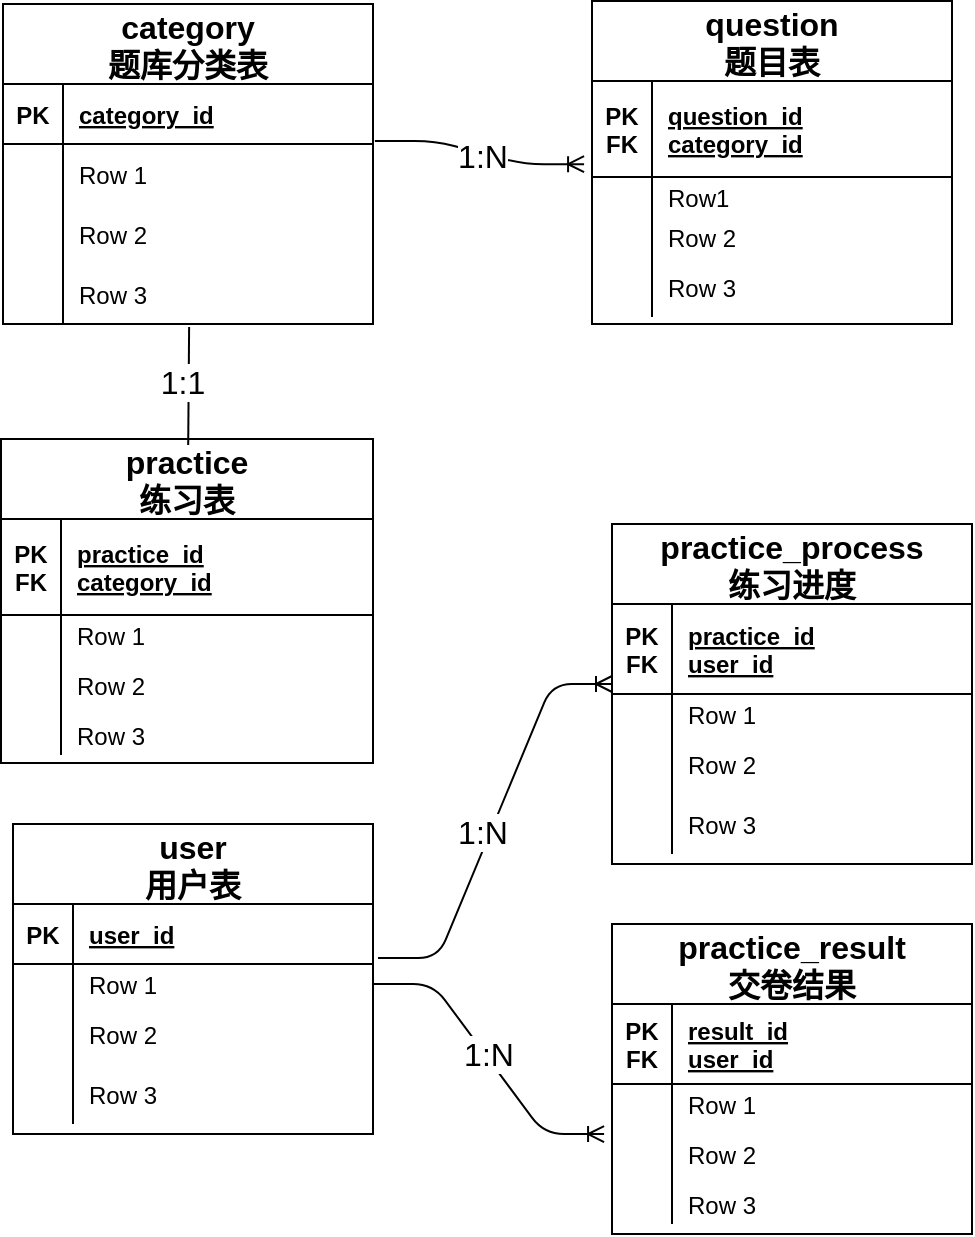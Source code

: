 <mxfile version="14.4.2" type="github">
  <diagram id="R2lEEEUBdFMjLlhIrx00" name="Page-1">
    <mxGraphModel dx="946" dy="647" grid="1" gridSize="10" guides="1" tooltips="1" connect="1" arrows="1" fold="1" page="1" pageScale="1" pageWidth="850" pageHeight="1100" math="0" shadow="0" extFonts="Permanent Marker^https://fonts.googleapis.com/css?family=Permanent+Marker">
      <root>
        <mxCell id="0" />
        <mxCell id="1" parent="0" />
        <mxCell id="poez0ldSHQT0EuFKXNPQ-17" value="category&#xa;题库分类表" style="shape=table;startSize=40;container=1;collapsible=1;childLayout=tableLayout;fixedRows=1;rowLines=0;fontStyle=1;align=center;resizeLast=1;fontSize=16;" vertex="1" parent="1">
          <mxGeometry x="65.5" y="200" width="185" height="160" as="geometry" />
        </mxCell>
        <mxCell id="poez0ldSHQT0EuFKXNPQ-18" value="" style="shape=partialRectangle;collapsible=0;dropTarget=0;pointerEvents=0;fillColor=none;top=0;left=0;bottom=1;right=0;points=[[0,0.5],[1,0.5]];portConstraint=eastwest;" vertex="1" parent="poez0ldSHQT0EuFKXNPQ-17">
          <mxGeometry y="40" width="185" height="30" as="geometry" />
        </mxCell>
        <mxCell id="poez0ldSHQT0EuFKXNPQ-19" value="PK" style="shape=partialRectangle;connectable=0;fillColor=none;top=0;left=0;bottom=0;right=0;fontStyle=1;overflow=hidden;" vertex="1" parent="poez0ldSHQT0EuFKXNPQ-18">
          <mxGeometry width="30" height="30" as="geometry" />
        </mxCell>
        <mxCell id="poez0ldSHQT0EuFKXNPQ-20" value="category_id" style="shape=partialRectangle;connectable=0;fillColor=none;top=0;left=0;bottom=0;right=0;align=left;spacingLeft=6;fontStyle=5;overflow=hidden;" vertex="1" parent="poez0ldSHQT0EuFKXNPQ-18">
          <mxGeometry x="30" width="155" height="30" as="geometry" />
        </mxCell>
        <mxCell id="poez0ldSHQT0EuFKXNPQ-21" value="" style="shape=partialRectangle;collapsible=0;dropTarget=0;pointerEvents=0;fillColor=none;top=0;left=0;bottom=0;right=0;points=[[0,0.5],[1,0.5]];portConstraint=eastwest;" vertex="1" parent="poez0ldSHQT0EuFKXNPQ-17">
          <mxGeometry y="70" width="185" height="30" as="geometry" />
        </mxCell>
        <mxCell id="poez0ldSHQT0EuFKXNPQ-22" value="" style="shape=partialRectangle;connectable=0;fillColor=none;top=0;left=0;bottom=0;right=0;editable=1;overflow=hidden;" vertex="1" parent="poez0ldSHQT0EuFKXNPQ-21">
          <mxGeometry width="30" height="30" as="geometry" />
        </mxCell>
        <mxCell id="poez0ldSHQT0EuFKXNPQ-23" value="Row 1" style="shape=partialRectangle;connectable=0;fillColor=none;top=0;left=0;bottom=0;right=0;align=left;spacingLeft=6;overflow=hidden;" vertex="1" parent="poez0ldSHQT0EuFKXNPQ-21">
          <mxGeometry x="30" width="155" height="30" as="geometry" />
        </mxCell>
        <mxCell id="poez0ldSHQT0EuFKXNPQ-24" value="" style="shape=partialRectangle;collapsible=0;dropTarget=0;pointerEvents=0;fillColor=none;top=0;left=0;bottom=0;right=0;points=[[0,0.5],[1,0.5]];portConstraint=eastwest;" vertex="1" parent="poez0ldSHQT0EuFKXNPQ-17">
          <mxGeometry y="100" width="185" height="30" as="geometry" />
        </mxCell>
        <mxCell id="poez0ldSHQT0EuFKXNPQ-25" value="" style="shape=partialRectangle;connectable=0;fillColor=none;top=0;left=0;bottom=0;right=0;editable=1;overflow=hidden;" vertex="1" parent="poez0ldSHQT0EuFKXNPQ-24">
          <mxGeometry width="30" height="30" as="geometry" />
        </mxCell>
        <mxCell id="poez0ldSHQT0EuFKXNPQ-26" value="Row 2" style="shape=partialRectangle;connectable=0;fillColor=none;top=0;left=0;bottom=0;right=0;align=left;spacingLeft=6;overflow=hidden;" vertex="1" parent="poez0ldSHQT0EuFKXNPQ-24">
          <mxGeometry x="30" width="155" height="30" as="geometry" />
        </mxCell>
        <mxCell id="poez0ldSHQT0EuFKXNPQ-27" value="" style="shape=partialRectangle;collapsible=0;dropTarget=0;pointerEvents=0;fillColor=none;top=0;left=0;bottom=0;right=0;points=[[0,0.5],[1,0.5]];portConstraint=eastwest;" vertex="1" parent="poez0ldSHQT0EuFKXNPQ-17">
          <mxGeometry y="130" width="185" height="30" as="geometry" />
        </mxCell>
        <mxCell id="poez0ldSHQT0EuFKXNPQ-28" value="" style="shape=partialRectangle;connectable=0;fillColor=none;top=0;left=0;bottom=0;right=0;editable=1;overflow=hidden;" vertex="1" parent="poez0ldSHQT0EuFKXNPQ-27">
          <mxGeometry width="30" height="30" as="geometry" />
        </mxCell>
        <mxCell id="poez0ldSHQT0EuFKXNPQ-29" value="Row 3" style="shape=partialRectangle;connectable=0;fillColor=none;top=0;left=0;bottom=0;right=0;align=left;spacingLeft=6;overflow=hidden;" vertex="1" parent="poez0ldSHQT0EuFKXNPQ-27">
          <mxGeometry x="30" width="155" height="30" as="geometry" />
        </mxCell>
        <mxCell id="poez0ldSHQT0EuFKXNPQ-30" value="question&#xa;题目表" style="shape=table;startSize=40;container=1;collapsible=1;childLayout=tableLayout;fixedRows=1;rowLines=0;fontStyle=1;align=center;resizeLast=1;fontSize=16;" vertex="1" parent="1">
          <mxGeometry x="360" y="198.5" width="180" height="161.5" as="geometry" />
        </mxCell>
        <mxCell id="poez0ldSHQT0EuFKXNPQ-31" value="" style="shape=partialRectangle;collapsible=0;dropTarget=0;pointerEvents=0;fillColor=none;top=0;left=0;bottom=1;right=0;points=[[0,0.5],[1,0.5]];portConstraint=eastwest;" vertex="1" parent="poez0ldSHQT0EuFKXNPQ-30">
          <mxGeometry y="40" width="180" height="48" as="geometry" />
        </mxCell>
        <mxCell id="poez0ldSHQT0EuFKXNPQ-32" value="PK&#xa;FK" style="shape=partialRectangle;connectable=0;fillColor=none;top=0;left=0;bottom=0;right=0;fontStyle=1;overflow=hidden;" vertex="1" parent="poez0ldSHQT0EuFKXNPQ-31">
          <mxGeometry width="30" height="48" as="geometry" />
        </mxCell>
        <mxCell id="poez0ldSHQT0EuFKXNPQ-33" value="question_id&#xa;category_id" style="shape=partialRectangle;connectable=0;fillColor=none;top=0;left=0;bottom=0;right=0;align=left;spacingLeft=6;fontStyle=5;overflow=hidden;" vertex="1" parent="poez0ldSHQT0EuFKXNPQ-31">
          <mxGeometry x="30" width="150" height="48" as="geometry" />
        </mxCell>
        <mxCell id="poez0ldSHQT0EuFKXNPQ-34" value="" style="shape=partialRectangle;collapsible=0;dropTarget=0;pointerEvents=0;fillColor=none;top=0;left=0;bottom=0;right=0;points=[[0,0.5],[1,0.5]];portConstraint=eastwest;" vertex="1" parent="poez0ldSHQT0EuFKXNPQ-30">
          <mxGeometry y="88" width="180" height="20" as="geometry" />
        </mxCell>
        <mxCell id="poez0ldSHQT0EuFKXNPQ-35" value="" style="shape=partialRectangle;connectable=0;fillColor=none;top=0;left=0;bottom=0;right=0;editable=1;overflow=hidden;" vertex="1" parent="poez0ldSHQT0EuFKXNPQ-34">
          <mxGeometry width="30" height="20" as="geometry" />
        </mxCell>
        <mxCell id="poez0ldSHQT0EuFKXNPQ-36" value="Row1" style="shape=partialRectangle;connectable=0;fillColor=none;top=0;left=0;bottom=0;right=0;align=left;spacingLeft=6;overflow=hidden;" vertex="1" parent="poez0ldSHQT0EuFKXNPQ-34">
          <mxGeometry x="30" width="150" height="20" as="geometry" />
        </mxCell>
        <mxCell id="poez0ldSHQT0EuFKXNPQ-37" value="" style="shape=partialRectangle;collapsible=0;dropTarget=0;pointerEvents=0;fillColor=none;top=0;left=0;bottom=0;right=0;points=[[0,0.5],[1,0.5]];portConstraint=eastwest;" vertex="1" parent="poez0ldSHQT0EuFKXNPQ-30">
          <mxGeometry y="108" width="180" height="20" as="geometry" />
        </mxCell>
        <mxCell id="poez0ldSHQT0EuFKXNPQ-38" value="" style="shape=partialRectangle;connectable=0;fillColor=none;top=0;left=0;bottom=0;right=0;editable=1;overflow=hidden;" vertex="1" parent="poez0ldSHQT0EuFKXNPQ-37">
          <mxGeometry width="30" height="20" as="geometry" />
        </mxCell>
        <mxCell id="poez0ldSHQT0EuFKXNPQ-39" value="Row 2" style="shape=partialRectangle;connectable=0;fillColor=none;top=0;left=0;bottom=0;right=0;align=left;spacingLeft=6;overflow=hidden;" vertex="1" parent="poez0ldSHQT0EuFKXNPQ-37">
          <mxGeometry x="30" width="150" height="20" as="geometry" />
        </mxCell>
        <mxCell id="poez0ldSHQT0EuFKXNPQ-40" value="" style="shape=partialRectangle;collapsible=0;dropTarget=0;pointerEvents=0;fillColor=none;top=0;left=0;bottom=0;right=0;points=[[0,0.5],[1,0.5]];portConstraint=eastwest;" vertex="1" parent="poez0ldSHQT0EuFKXNPQ-30">
          <mxGeometry y="128" width="180" height="30" as="geometry" />
        </mxCell>
        <mxCell id="poez0ldSHQT0EuFKXNPQ-41" value="" style="shape=partialRectangle;connectable=0;fillColor=none;top=0;left=0;bottom=0;right=0;editable=1;overflow=hidden;" vertex="1" parent="poez0ldSHQT0EuFKXNPQ-40">
          <mxGeometry width="30" height="30" as="geometry" />
        </mxCell>
        <mxCell id="poez0ldSHQT0EuFKXNPQ-42" value="Row 3" style="shape=partialRectangle;connectable=0;fillColor=none;top=0;left=0;bottom=0;right=0;align=left;spacingLeft=6;overflow=hidden;" vertex="1" parent="poez0ldSHQT0EuFKXNPQ-40">
          <mxGeometry x="30" width="150" height="30" as="geometry" />
        </mxCell>
        <mxCell id="poez0ldSHQT0EuFKXNPQ-43" value="practice&#xa;练习表" style="shape=table;startSize=40;container=1;collapsible=1;childLayout=tableLayout;fixedRows=1;rowLines=0;fontStyle=1;align=center;resizeLast=1;fontSize=16;" vertex="1" parent="1">
          <mxGeometry x="64.5" y="417.5" width="186" height="162" as="geometry" />
        </mxCell>
        <mxCell id="poez0ldSHQT0EuFKXNPQ-44" value="" style="shape=partialRectangle;collapsible=0;dropTarget=0;pointerEvents=0;fillColor=none;top=0;left=0;bottom=1;right=0;points=[[0,0.5],[1,0.5]];portConstraint=eastwest;" vertex="1" parent="poez0ldSHQT0EuFKXNPQ-43">
          <mxGeometry y="40" width="186" height="48" as="geometry" />
        </mxCell>
        <mxCell id="poez0ldSHQT0EuFKXNPQ-45" value="PK&#xa;FK" style="shape=partialRectangle;connectable=0;fillColor=none;top=0;left=0;bottom=0;right=0;fontStyle=1;overflow=hidden;" vertex="1" parent="poez0ldSHQT0EuFKXNPQ-44">
          <mxGeometry width="30" height="48" as="geometry" />
        </mxCell>
        <mxCell id="poez0ldSHQT0EuFKXNPQ-46" value="practice_id&#xa;category_id" style="shape=partialRectangle;connectable=0;fillColor=none;top=0;left=0;bottom=0;right=0;align=left;spacingLeft=6;fontStyle=5;overflow=hidden;" vertex="1" parent="poez0ldSHQT0EuFKXNPQ-44">
          <mxGeometry x="30" width="156" height="48" as="geometry" />
        </mxCell>
        <mxCell id="poez0ldSHQT0EuFKXNPQ-47" value="" style="shape=partialRectangle;collapsible=0;dropTarget=0;pointerEvents=0;fillColor=none;top=0;left=0;bottom=0;right=0;points=[[0,0.5],[1,0.5]];portConstraint=eastwest;" vertex="1" parent="poez0ldSHQT0EuFKXNPQ-43">
          <mxGeometry y="88" width="186" height="20" as="geometry" />
        </mxCell>
        <mxCell id="poez0ldSHQT0EuFKXNPQ-48" value="" style="shape=partialRectangle;connectable=0;fillColor=none;top=0;left=0;bottom=0;right=0;editable=1;overflow=hidden;" vertex="1" parent="poez0ldSHQT0EuFKXNPQ-47">
          <mxGeometry width="30" height="20" as="geometry" />
        </mxCell>
        <mxCell id="poez0ldSHQT0EuFKXNPQ-49" value="Row 1" style="shape=partialRectangle;connectable=0;fillColor=none;top=0;left=0;bottom=0;right=0;align=left;spacingLeft=6;overflow=hidden;" vertex="1" parent="poez0ldSHQT0EuFKXNPQ-47">
          <mxGeometry x="30" width="156" height="20" as="geometry" />
        </mxCell>
        <mxCell id="poez0ldSHQT0EuFKXNPQ-50" value="" style="shape=partialRectangle;collapsible=0;dropTarget=0;pointerEvents=0;fillColor=none;top=0;left=0;bottom=0;right=0;points=[[0,0.5],[1,0.5]];portConstraint=eastwest;" vertex="1" parent="poez0ldSHQT0EuFKXNPQ-43">
          <mxGeometry y="108" width="186" height="30" as="geometry" />
        </mxCell>
        <mxCell id="poez0ldSHQT0EuFKXNPQ-51" value="" style="shape=partialRectangle;connectable=0;fillColor=none;top=0;left=0;bottom=0;right=0;editable=1;overflow=hidden;" vertex="1" parent="poez0ldSHQT0EuFKXNPQ-50">
          <mxGeometry width="30" height="30" as="geometry" />
        </mxCell>
        <mxCell id="poez0ldSHQT0EuFKXNPQ-52" value="Row 2" style="shape=partialRectangle;connectable=0;fillColor=none;top=0;left=0;bottom=0;right=0;align=left;spacingLeft=6;overflow=hidden;" vertex="1" parent="poez0ldSHQT0EuFKXNPQ-50">
          <mxGeometry x="30" width="156" height="30" as="geometry" />
        </mxCell>
        <mxCell id="poez0ldSHQT0EuFKXNPQ-53" value="" style="shape=partialRectangle;collapsible=0;dropTarget=0;pointerEvents=0;fillColor=none;top=0;left=0;bottom=0;right=0;points=[[0,0.5],[1,0.5]];portConstraint=eastwest;" vertex="1" parent="poez0ldSHQT0EuFKXNPQ-43">
          <mxGeometry y="138" width="186" height="20" as="geometry" />
        </mxCell>
        <mxCell id="poez0ldSHQT0EuFKXNPQ-54" value="" style="shape=partialRectangle;connectable=0;fillColor=none;top=0;left=0;bottom=0;right=0;editable=1;overflow=hidden;" vertex="1" parent="poez0ldSHQT0EuFKXNPQ-53">
          <mxGeometry width="30" height="20" as="geometry" />
        </mxCell>
        <mxCell id="poez0ldSHQT0EuFKXNPQ-55" value="Row 3" style="shape=partialRectangle;connectable=0;fillColor=none;top=0;left=0;bottom=0;right=0;align=left;spacingLeft=6;overflow=hidden;" vertex="1" parent="poez0ldSHQT0EuFKXNPQ-53">
          <mxGeometry x="30" width="156" height="20" as="geometry" />
        </mxCell>
        <mxCell id="poez0ldSHQT0EuFKXNPQ-56" value="user&#xa;用户表" style="shape=table;startSize=40;container=1;collapsible=1;childLayout=tableLayout;fixedRows=1;rowLines=0;fontStyle=1;align=center;resizeLast=1;fontSize=16;" vertex="1" parent="1">
          <mxGeometry x="70.5" y="610" width="180" height="155" as="geometry" />
        </mxCell>
        <mxCell id="poez0ldSHQT0EuFKXNPQ-57" value="" style="shape=partialRectangle;collapsible=0;dropTarget=0;pointerEvents=0;fillColor=none;top=0;left=0;bottom=1;right=0;points=[[0,0.5],[1,0.5]];portConstraint=eastwest;" vertex="1" parent="poez0ldSHQT0EuFKXNPQ-56">
          <mxGeometry y="40" width="180" height="30" as="geometry" />
        </mxCell>
        <mxCell id="poez0ldSHQT0EuFKXNPQ-58" value="PK" style="shape=partialRectangle;connectable=0;fillColor=none;top=0;left=0;bottom=0;right=0;fontStyle=1;overflow=hidden;" vertex="1" parent="poez0ldSHQT0EuFKXNPQ-57">
          <mxGeometry width="30" height="30" as="geometry" />
        </mxCell>
        <mxCell id="poez0ldSHQT0EuFKXNPQ-59" value="user_id" style="shape=partialRectangle;connectable=0;fillColor=none;top=0;left=0;bottom=0;right=0;align=left;spacingLeft=6;fontStyle=5;overflow=hidden;" vertex="1" parent="poez0ldSHQT0EuFKXNPQ-57">
          <mxGeometry x="30" width="150" height="30" as="geometry" />
        </mxCell>
        <mxCell id="poez0ldSHQT0EuFKXNPQ-60" value="" style="shape=partialRectangle;collapsible=0;dropTarget=0;pointerEvents=0;fillColor=none;top=0;left=0;bottom=0;right=0;points=[[0,0.5],[1,0.5]];portConstraint=eastwest;" vertex="1" parent="poez0ldSHQT0EuFKXNPQ-56">
          <mxGeometry y="70" width="180" height="20" as="geometry" />
        </mxCell>
        <mxCell id="poez0ldSHQT0EuFKXNPQ-61" value="" style="shape=partialRectangle;connectable=0;fillColor=none;top=0;left=0;bottom=0;right=0;editable=1;overflow=hidden;" vertex="1" parent="poez0ldSHQT0EuFKXNPQ-60">
          <mxGeometry width="30" height="20" as="geometry" />
        </mxCell>
        <mxCell id="poez0ldSHQT0EuFKXNPQ-62" value="Row 1" style="shape=partialRectangle;connectable=0;fillColor=none;top=0;left=0;bottom=0;right=0;align=left;spacingLeft=6;overflow=hidden;" vertex="1" parent="poez0ldSHQT0EuFKXNPQ-60">
          <mxGeometry x="30" width="150" height="20" as="geometry" />
        </mxCell>
        <mxCell id="poez0ldSHQT0EuFKXNPQ-63" value="" style="shape=partialRectangle;collapsible=0;dropTarget=0;pointerEvents=0;fillColor=none;top=0;left=0;bottom=0;right=0;points=[[0,0.5],[1,0.5]];portConstraint=eastwest;" vertex="1" parent="poez0ldSHQT0EuFKXNPQ-56">
          <mxGeometry y="90" width="180" height="30" as="geometry" />
        </mxCell>
        <mxCell id="poez0ldSHQT0EuFKXNPQ-64" value="" style="shape=partialRectangle;connectable=0;fillColor=none;top=0;left=0;bottom=0;right=0;editable=1;overflow=hidden;" vertex="1" parent="poez0ldSHQT0EuFKXNPQ-63">
          <mxGeometry width="30" height="30" as="geometry" />
        </mxCell>
        <mxCell id="poez0ldSHQT0EuFKXNPQ-65" value="Row 2" style="shape=partialRectangle;connectable=0;fillColor=none;top=0;left=0;bottom=0;right=0;align=left;spacingLeft=6;overflow=hidden;" vertex="1" parent="poez0ldSHQT0EuFKXNPQ-63">
          <mxGeometry x="30" width="150" height="30" as="geometry" />
        </mxCell>
        <mxCell id="poez0ldSHQT0EuFKXNPQ-66" value="" style="shape=partialRectangle;collapsible=0;dropTarget=0;pointerEvents=0;fillColor=none;top=0;left=0;bottom=0;right=0;points=[[0,0.5],[1,0.5]];portConstraint=eastwest;" vertex="1" parent="poez0ldSHQT0EuFKXNPQ-56">
          <mxGeometry y="120" width="180" height="30" as="geometry" />
        </mxCell>
        <mxCell id="poez0ldSHQT0EuFKXNPQ-67" value="" style="shape=partialRectangle;connectable=0;fillColor=none;top=0;left=0;bottom=0;right=0;editable=1;overflow=hidden;" vertex="1" parent="poez0ldSHQT0EuFKXNPQ-66">
          <mxGeometry width="30" height="30" as="geometry" />
        </mxCell>
        <mxCell id="poez0ldSHQT0EuFKXNPQ-68" value="Row 3" style="shape=partialRectangle;connectable=0;fillColor=none;top=0;left=0;bottom=0;right=0;align=left;spacingLeft=6;overflow=hidden;" vertex="1" parent="poez0ldSHQT0EuFKXNPQ-66">
          <mxGeometry x="30" width="150" height="30" as="geometry" />
        </mxCell>
        <mxCell id="poez0ldSHQT0EuFKXNPQ-69" value="practice_process&#xa;练习进度" style="shape=table;startSize=40;container=1;collapsible=1;childLayout=tableLayout;fixedRows=1;rowLines=0;fontStyle=1;align=center;resizeLast=1;fontSize=16;" vertex="1" parent="1">
          <mxGeometry x="370" y="460" width="180" height="170" as="geometry" />
        </mxCell>
        <mxCell id="poez0ldSHQT0EuFKXNPQ-70" value="" style="shape=partialRectangle;collapsible=0;dropTarget=0;pointerEvents=0;fillColor=none;top=0;left=0;bottom=1;right=0;points=[[0,0.5],[1,0.5]];portConstraint=eastwest;" vertex="1" parent="poez0ldSHQT0EuFKXNPQ-69">
          <mxGeometry y="40" width="180" height="45" as="geometry" />
        </mxCell>
        <mxCell id="poez0ldSHQT0EuFKXNPQ-71" value="PK&#xa;FK" style="shape=partialRectangle;connectable=0;fillColor=none;top=0;left=0;bottom=0;right=0;fontStyle=1;overflow=hidden;" vertex="1" parent="poez0ldSHQT0EuFKXNPQ-70">
          <mxGeometry width="30" height="45" as="geometry" />
        </mxCell>
        <mxCell id="poez0ldSHQT0EuFKXNPQ-72" value="practice_id&#xa;user_id" style="shape=partialRectangle;connectable=0;fillColor=none;top=0;left=0;bottom=0;right=0;align=left;spacingLeft=6;fontStyle=5;overflow=hidden;" vertex="1" parent="poez0ldSHQT0EuFKXNPQ-70">
          <mxGeometry x="30" width="150" height="45" as="geometry" />
        </mxCell>
        <mxCell id="poez0ldSHQT0EuFKXNPQ-73" value="" style="shape=partialRectangle;collapsible=0;dropTarget=0;pointerEvents=0;fillColor=none;top=0;left=0;bottom=0;right=0;points=[[0,0.5],[1,0.5]];portConstraint=eastwest;" vertex="1" parent="poez0ldSHQT0EuFKXNPQ-69">
          <mxGeometry y="85" width="180" height="20" as="geometry" />
        </mxCell>
        <mxCell id="poez0ldSHQT0EuFKXNPQ-74" value="" style="shape=partialRectangle;connectable=0;fillColor=none;top=0;left=0;bottom=0;right=0;editable=1;overflow=hidden;" vertex="1" parent="poez0ldSHQT0EuFKXNPQ-73">
          <mxGeometry width="30" height="20" as="geometry" />
        </mxCell>
        <mxCell id="poez0ldSHQT0EuFKXNPQ-75" value="Row 1" style="shape=partialRectangle;connectable=0;fillColor=none;top=0;left=0;bottom=0;right=0;align=left;spacingLeft=6;overflow=hidden;" vertex="1" parent="poez0ldSHQT0EuFKXNPQ-73">
          <mxGeometry x="30" width="150" height="20" as="geometry" />
        </mxCell>
        <mxCell id="poez0ldSHQT0EuFKXNPQ-76" value="" style="shape=partialRectangle;collapsible=0;dropTarget=0;pointerEvents=0;fillColor=none;top=0;left=0;bottom=0;right=0;points=[[0,0.5],[1,0.5]];portConstraint=eastwest;" vertex="1" parent="poez0ldSHQT0EuFKXNPQ-69">
          <mxGeometry y="105" width="180" height="30" as="geometry" />
        </mxCell>
        <mxCell id="poez0ldSHQT0EuFKXNPQ-77" value="" style="shape=partialRectangle;connectable=0;fillColor=none;top=0;left=0;bottom=0;right=0;editable=1;overflow=hidden;" vertex="1" parent="poez0ldSHQT0EuFKXNPQ-76">
          <mxGeometry width="30" height="30" as="geometry" />
        </mxCell>
        <mxCell id="poez0ldSHQT0EuFKXNPQ-78" value="Row 2" style="shape=partialRectangle;connectable=0;fillColor=none;top=0;left=0;bottom=0;right=0;align=left;spacingLeft=6;overflow=hidden;" vertex="1" parent="poez0ldSHQT0EuFKXNPQ-76">
          <mxGeometry x="30" width="150" height="30" as="geometry" />
        </mxCell>
        <mxCell id="poez0ldSHQT0EuFKXNPQ-79" value="" style="shape=partialRectangle;collapsible=0;dropTarget=0;pointerEvents=0;fillColor=none;top=0;left=0;bottom=0;right=0;points=[[0,0.5],[1,0.5]];portConstraint=eastwest;" vertex="1" parent="poez0ldSHQT0EuFKXNPQ-69">
          <mxGeometry y="135" width="180" height="30" as="geometry" />
        </mxCell>
        <mxCell id="poez0ldSHQT0EuFKXNPQ-80" value="" style="shape=partialRectangle;connectable=0;fillColor=none;top=0;left=0;bottom=0;right=0;editable=1;overflow=hidden;" vertex="1" parent="poez0ldSHQT0EuFKXNPQ-79">
          <mxGeometry width="30" height="30" as="geometry" />
        </mxCell>
        <mxCell id="poez0ldSHQT0EuFKXNPQ-81" value="Row 3" style="shape=partialRectangle;connectable=0;fillColor=none;top=0;left=0;bottom=0;right=0;align=left;spacingLeft=6;overflow=hidden;" vertex="1" parent="poez0ldSHQT0EuFKXNPQ-79">
          <mxGeometry x="30" width="150" height="30" as="geometry" />
        </mxCell>
        <mxCell id="poez0ldSHQT0EuFKXNPQ-82" value="practice_result&#xa;交卷结果" style="shape=table;startSize=40;container=1;collapsible=1;childLayout=tableLayout;fixedRows=1;rowLines=0;fontStyle=1;align=center;resizeLast=1;fontSize=16;" vertex="1" parent="1">
          <mxGeometry x="370" y="660" width="180" height="155" as="geometry" />
        </mxCell>
        <mxCell id="poez0ldSHQT0EuFKXNPQ-83" value="" style="shape=partialRectangle;collapsible=0;dropTarget=0;pointerEvents=0;fillColor=none;top=0;left=0;bottom=1;right=0;points=[[0,0.5],[1,0.5]];portConstraint=eastwest;" vertex="1" parent="poez0ldSHQT0EuFKXNPQ-82">
          <mxGeometry y="40" width="180" height="40" as="geometry" />
        </mxCell>
        <mxCell id="poez0ldSHQT0EuFKXNPQ-84" value="PK&#xa;FK" style="shape=partialRectangle;connectable=0;fillColor=none;top=0;left=0;bottom=0;right=0;fontStyle=1;overflow=hidden;" vertex="1" parent="poez0ldSHQT0EuFKXNPQ-83">
          <mxGeometry width="30" height="40" as="geometry" />
        </mxCell>
        <mxCell id="poez0ldSHQT0EuFKXNPQ-85" value="result_id&#xa;user_id" style="shape=partialRectangle;connectable=0;fillColor=none;top=0;left=0;bottom=0;right=0;align=left;spacingLeft=6;fontStyle=5;overflow=hidden;" vertex="1" parent="poez0ldSHQT0EuFKXNPQ-83">
          <mxGeometry x="30" width="150" height="40" as="geometry" />
        </mxCell>
        <mxCell id="poez0ldSHQT0EuFKXNPQ-86" value="" style="shape=partialRectangle;collapsible=0;dropTarget=0;pointerEvents=0;fillColor=none;top=0;left=0;bottom=0;right=0;points=[[0,0.5],[1,0.5]];portConstraint=eastwest;" vertex="1" parent="poez0ldSHQT0EuFKXNPQ-82">
          <mxGeometry y="80" width="180" height="20" as="geometry" />
        </mxCell>
        <mxCell id="poez0ldSHQT0EuFKXNPQ-87" value="" style="shape=partialRectangle;connectable=0;fillColor=none;top=0;left=0;bottom=0;right=0;editable=1;overflow=hidden;" vertex="1" parent="poez0ldSHQT0EuFKXNPQ-86">
          <mxGeometry width="30" height="20" as="geometry" />
        </mxCell>
        <mxCell id="poez0ldSHQT0EuFKXNPQ-88" value="Row 1" style="shape=partialRectangle;connectable=0;fillColor=none;top=0;left=0;bottom=0;right=0;align=left;spacingLeft=6;overflow=hidden;" vertex="1" parent="poez0ldSHQT0EuFKXNPQ-86">
          <mxGeometry x="30" width="150" height="20" as="geometry" />
        </mxCell>
        <mxCell id="poez0ldSHQT0EuFKXNPQ-89" value="" style="shape=partialRectangle;collapsible=0;dropTarget=0;pointerEvents=0;fillColor=none;top=0;left=0;bottom=0;right=0;points=[[0,0.5],[1,0.5]];portConstraint=eastwest;" vertex="1" parent="poez0ldSHQT0EuFKXNPQ-82">
          <mxGeometry y="100" width="180" height="30" as="geometry" />
        </mxCell>
        <mxCell id="poez0ldSHQT0EuFKXNPQ-90" value="" style="shape=partialRectangle;connectable=0;fillColor=none;top=0;left=0;bottom=0;right=0;editable=1;overflow=hidden;" vertex="1" parent="poez0ldSHQT0EuFKXNPQ-89">
          <mxGeometry width="30" height="30" as="geometry" />
        </mxCell>
        <mxCell id="poez0ldSHQT0EuFKXNPQ-91" value="Row 2" style="shape=partialRectangle;connectable=0;fillColor=none;top=0;left=0;bottom=0;right=0;align=left;spacingLeft=6;overflow=hidden;" vertex="1" parent="poez0ldSHQT0EuFKXNPQ-89">
          <mxGeometry x="30" width="150" height="30" as="geometry" />
        </mxCell>
        <mxCell id="poez0ldSHQT0EuFKXNPQ-92" value="" style="shape=partialRectangle;collapsible=0;dropTarget=0;pointerEvents=0;fillColor=none;top=0;left=0;bottom=0;right=0;points=[[0,0.5],[1,0.5]];portConstraint=eastwest;" vertex="1" parent="poez0ldSHQT0EuFKXNPQ-82">
          <mxGeometry y="130" width="180" height="20" as="geometry" />
        </mxCell>
        <mxCell id="poez0ldSHQT0EuFKXNPQ-93" value="" style="shape=partialRectangle;connectable=0;fillColor=none;top=0;left=0;bottom=0;right=0;editable=1;overflow=hidden;" vertex="1" parent="poez0ldSHQT0EuFKXNPQ-92">
          <mxGeometry width="30" height="20" as="geometry" />
        </mxCell>
        <mxCell id="poez0ldSHQT0EuFKXNPQ-94" value="Row 3" style="shape=partialRectangle;connectable=0;fillColor=none;top=0;left=0;bottom=0;right=0;align=left;spacingLeft=6;overflow=hidden;" vertex="1" parent="poez0ldSHQT0EuFKXNPQ-92">
          <mxGeometry x="30" width="150" height="20" as="geometry" />
        </mxCell>
        <mxCell id="poez0ldSHQT0EuFKXNPQ-95" value="" style="edgeStyle=entityRelationEdgeStyle;fontSize=12;html=1;endArrow=ERoneToMany;entryX=-0.022;entryY=0.867;entryDx=0;entryDy=0;entryPerimeter=0;exitX=1.005;exitY=-0.05;exitDx=0;exitDy=0;exitPerimeter=0;" edge="1" parent="1" source="poez0ldSHQT0EuFKXNPQ-21" target="poez0ldSHQT0EuFKXNPQ-31">
          <mxGeometry width="100" height="100" relative="1" as="geometry">
            <mxPoint x="215.5" y="232.5" as="sourcePoint" />
            <mxPoint x="315.5" y="132.5" as="targetPoint" />
          </mxGeometry>
        </mxCell>
        <mxCell id="poez0ldSHQT0EuFKXNPQ-96" value="1:N" style="edgeLabel;html=1;align=center;verticalAlign=middle;resizable=0;points=[];fontSize=16;" vertex="1" connectable="0" parent="poez0ldSHQT0EuFKXNPQ-95">
          <mxGeometry x="0.016" y="-1" relative="1" as="geometry">
            <mxPoint as="offset" />
          </mxGeometry>
        </mxCell>
        <mxCell id="poez0ldSHQT0EuFKXNPQ-97" value="" style="endArrow=none;html=1;rounded=0;fontSize=16;exitX=0.503;exitY=1.117;exitDx=0;exitDy=0;exitPerimeter=0;" edge="1" parent="1">
          <mxGeometry relative="1" as="geometry">
            <mxPoint x="158.555" y="361.51" as="sourcePoint" />
            <mxPoint x="158.099" y="420.5" as="targetPoint" />
          </mxGeometry>
        </mxCell>
        <mxCell id="poez0ldSHQT0EuFKXNPQ-98" value="1:1" style="edgeLabel;html=1;align=center;verticalAlign=middle;resizable=0;points=[];fontSize=16;" vertex="1" connectable="0" parent="poez0ldSHQT0EuFKXNPQ-97">
          <mxGeometry x="-0.084" y="-4" relative="1" as="geometry">
            <mxPoint as="offset" />
          </mxGeometry>
        </mxCell>
        <mxCell id="poez0ldSHQT0EuFKXNPQ-100" value="" style="edgeStyle=entityRelationEdgeStyle;fontSize=12;html=1;endArrow=ERoneToMany;exitX=1.014;exitY=-0.15;exitDx=0;exitDy=0;exitPerimeter=0;entryX=0;entryY=0.889;entryDx=0;entryDy=0;entryPerimeter=0;" edge="1" parent="1" source="poez0ldSHQT0EuFKXNPQ-60" target="poez0ldSHQT0EuFKXNPQ-70">
          <mxGeometry width="100" height="100" relative="1" as="geometry">
            <mxPoint x="400" y="730" as="sourcePoint" />
            <mxPoint x="425" y="568" as="targetPoint" />
          </mxGeometry>
        </mxCell>
        <mxCell id="poez0ldSHQT0EuFKXNPQ-101" value="1:N" style="edgeLabel;html=1;align=center;verticalAlign=middle;resizable=0;points=[];fontSize=16;" vertex="1" connectable="0" parent="poez0ldSHQT0EuFKXNPQ-100">
          <mxGeometry x="-0.068" y="4" relative="1" as="geometry">
            <mxPoint as="offset" />
          </mxGeometry>
        </mxCell>
        <mxCell id="poez0ldSHQT0EuFKXNPQ-102" value="" style="edgeStyle=entityRelationEdgeStyle;fontSize=12;html=1;endArrow=ERoneToMany;exitX=1;exitY=0.5;exitDx=0;exitDy=0;entryX=-0.022;entryY=0.167;entryDx=0;entryDy=0;entryPerimeter=0;" edge="1" parent="1" source="poez0ldSHQT0EuFKXNPQ-60" target="poez0ldSHQT0EuFKXNPQ-89">
          <mxGeometry width="100" height="100" relative="1" as="geometry">
            <mxPoint x="400" y="730" as="sourcePoint" />
            <mxPoint x="500" y="630" as="targetPoint" />
          </mxGeometry>
        </mxCell>
        <mxCell id="poez0ldSHQT0EuFKXNPQ-103" value="1:N" style="edgeLabel;html=1;align=center;verticalAlign=middle;resizable=0;points=[];fontSize=16;" vertex="1" connectable="0" parent="poez0ldSHQT0EuFKXNPQ-102">
          <mxGeometry x="-0.028" y="1" relative="1" as="geometry">
            <mxPoint as="offset" />
          </mxGeometry>
        </mxCell>
      </root>
    </mxGraphModel>
  </diagram>
</mxfile>
